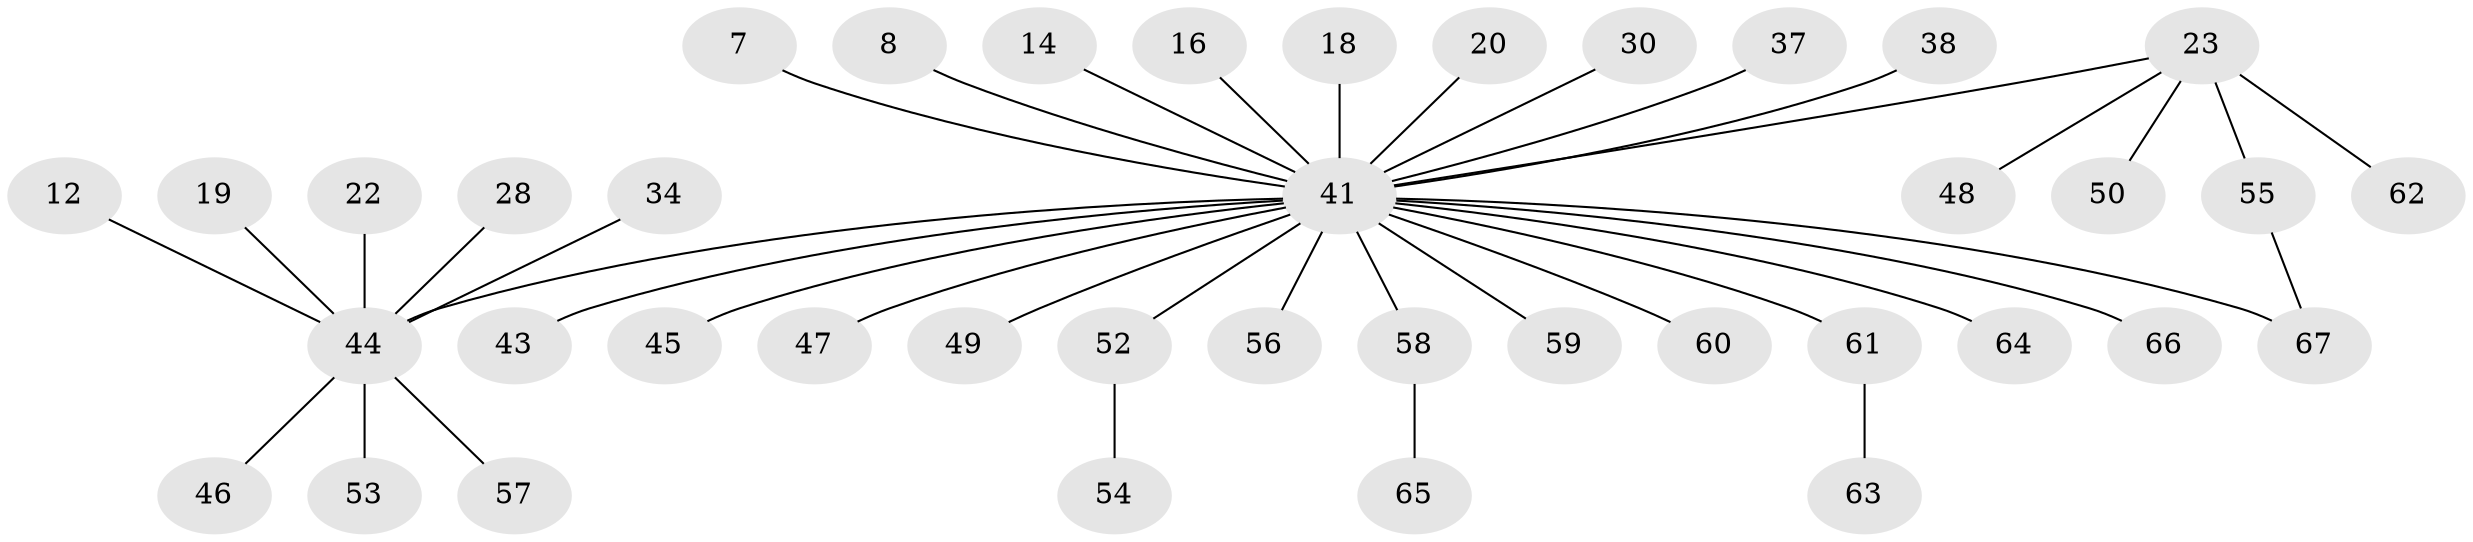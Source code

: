 // original degree distribution, {12: 0.014925373134328358, 11: 0.014925373134328358, 1: 0.6268656716417911, 8: 0.014925373134328358, 3: 0.07462686567164178, 9: 0.014925373134328358, 2: 0.16417910447761194, 4: 0.04477611940298507, 6: 0.014925373134328358, 5: 0.014925373134328358}
// Generated by graph-tools (version 1.1) at 2025/52/03/04/25 21:52:02]
// undirected, 40 vertices, 40 edges
graph export_dot {
graph [start="1"]
  node [color=gray90,style=filled];
  7;
  8;
  12;
  14;
  16;
  18;
  19;
  20;
  22 [super="+13"];
  23;
  28;
  30;
  34;
  37;
  38 [super="+36"];
  41 [super="+2+6+24"];
  43;
  44 [super="+26"];
  45;
  46 [super="+32"];
  47 [super="+9"];
  48;
  49;
  50 [super="+42"];
  52 [super="+25+29"];
  53;
  54;
  55 [super="+33"];
  56 [super="+35"];
  57;
  58;
  59;
  60;
  61 [super="+5+15"];
  62;
  63;
  64 [super="+27+31+40+51"];
  65;
  66 [super="+11"];
  67;
  7 -- 41;
  8 -- 41;
  12 -- 44;
  14 -- 41;
  16 -- 41;
  18 -- 41;
  19 -- 44;
  20 -- 41;
  22 -- 44;
  23 -- 48;
  23 -- 55 [weight=2];
  23 -- 62;
  23 -- 41;
  23 -- 50;
  28 -- 44;
  30 -- 41;
  34 -- 44;
  37 -- 41;
  38 -- 41;
  41 -- 43;
  41 -- 45;
  41 -- 58;
  41 -- 67;
  41 -- 44 [weight=3];
  41 -- 49;
  41 -- 59;
  41 -- 60;
  41 -- 61 [weight=2];
  41 -- 47;
  41 -- 64;
  41 -- 66;
  41 -- 52;
  41 -- 56;
  44 -- 53;
  44 -- 57;
  44 -- 46;
  52 -- 54;
  55 -- 67;
  58 -- 65;
  61 -- 63;
}
